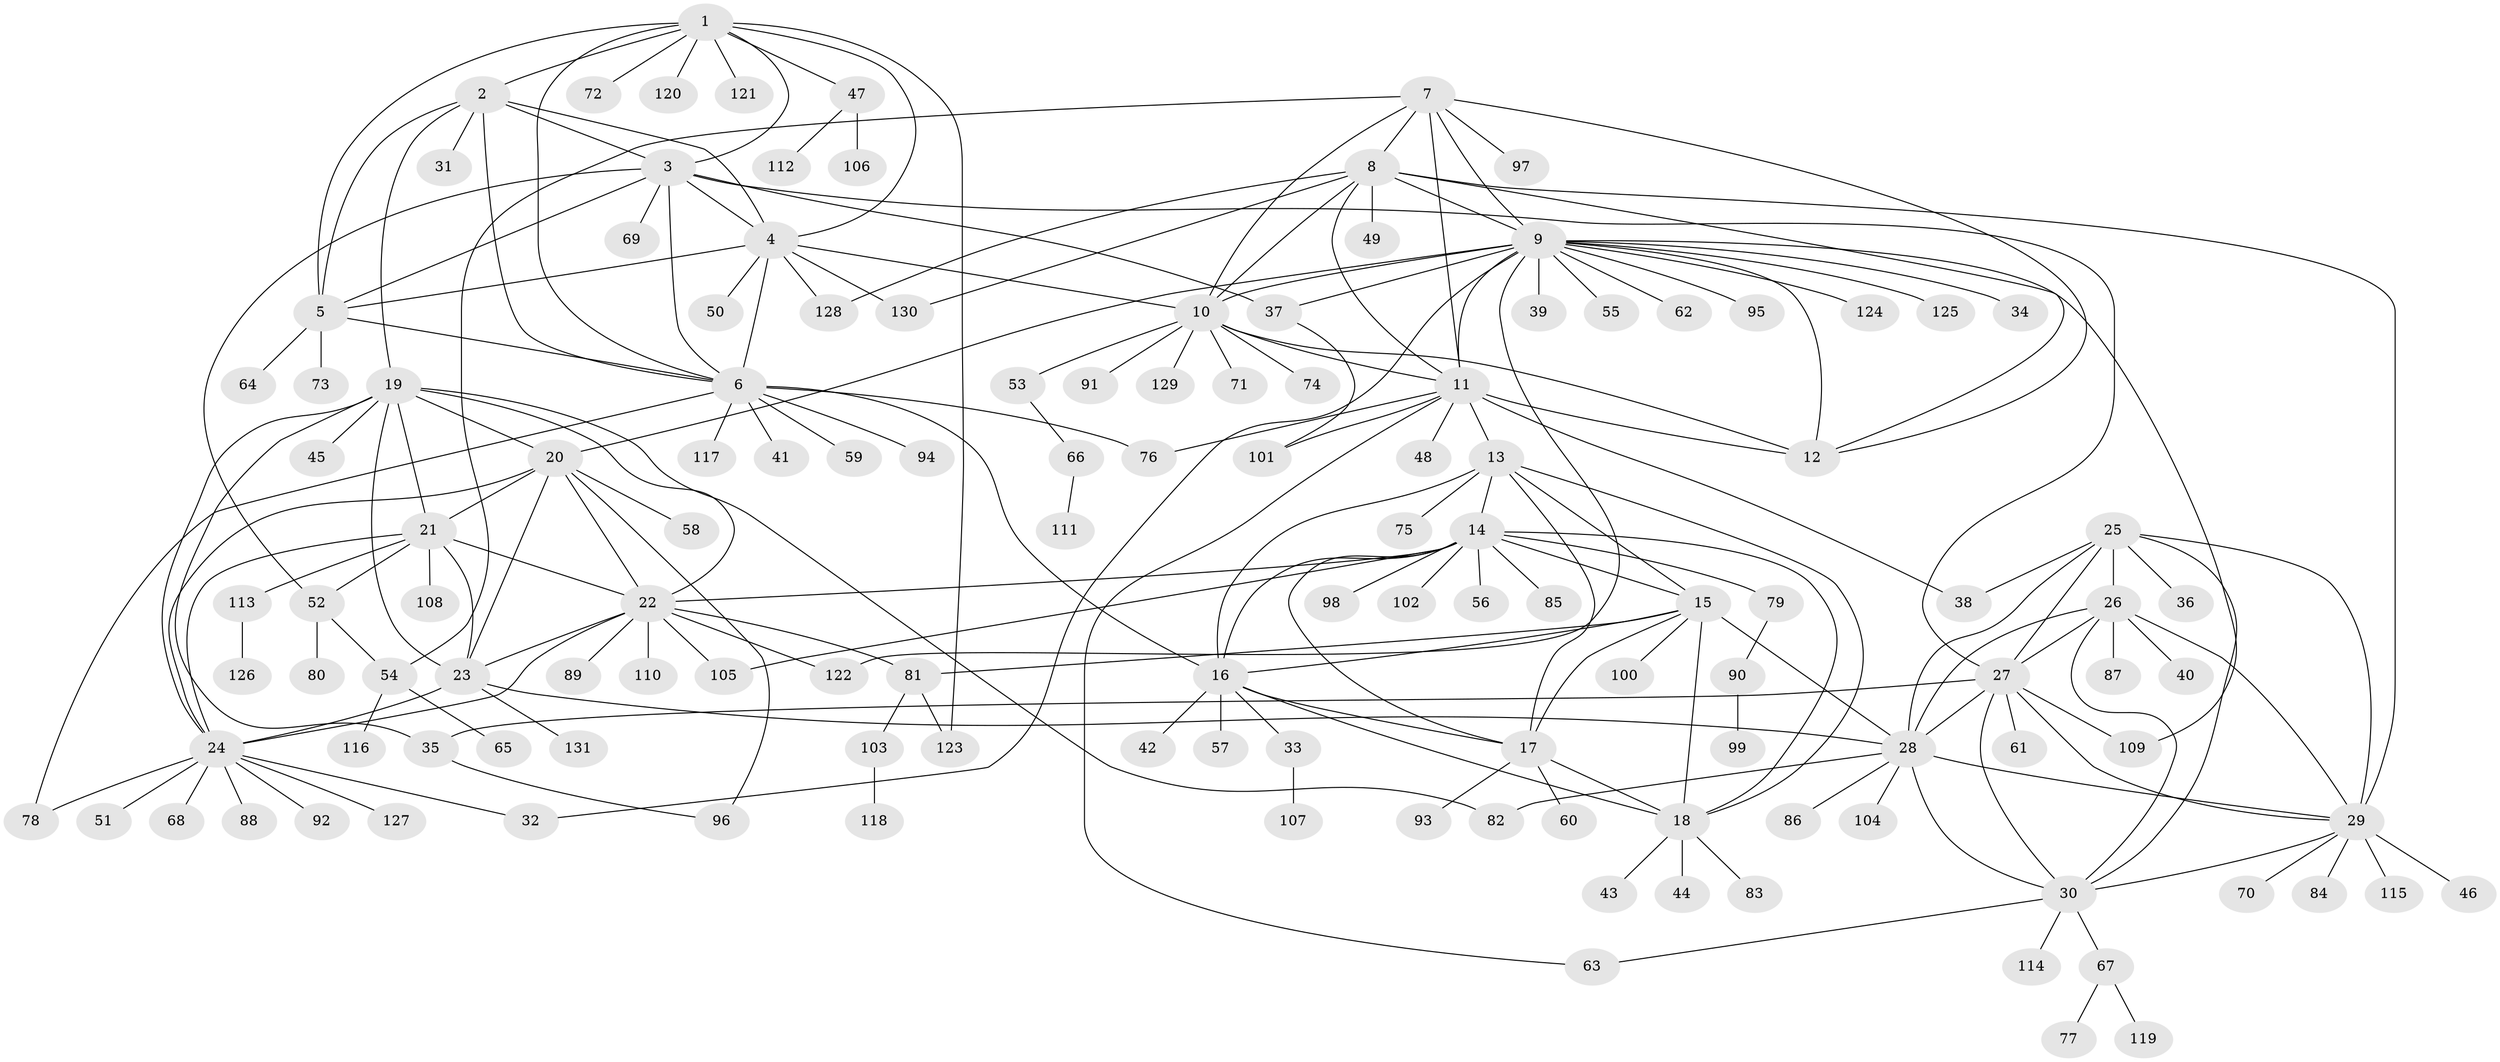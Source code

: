 // Generated by graph-tools (version 1.1) at 2025/50/03/09/25 03:50:31]
// undirected, 131 vertices, 205 edges
graph export_dot {
graph [start="1"]
  node [color=gray90,style=filled];
  1;
  2;
  3;
  4;
  5;
  6;
  7;
  8;
  9;
  10;
  11;
  12;
  13;
  14;
  15;
  16;
  17;
  18;
  19;
  20;
  21;
  22;
  23;
  24;
  25;
  26;
  27;
  28;
  29;
  30;
  31;
  32;
  33;
  34;
  35;
  36;
  37;
  38;
  39;
  40;
  41;
  42;
  43;
  44;
  45;
  46;
  47;
  48;
  49;
  50;
  51;
  52;
  53;
  54;
  55;
  56;
  57;
  58;
  59;
  60;
  61;
  62;
  63;
  64;
  65;
  66;
  67;
  68;
  69;
  70;
  71;
  72;
  73;
  74;
  75;
  76;
  77;
  78;
  79;
  80;
  81;
  82;
  83;
  84;
  85;
  86;
  87;
  88;
  89;
  90;
  91;
  92;
  93;
  94;
  95;
  96;
  97;
  98;
  99;
  100;
  101;
  102;
  103;
  104;
  105;
  106;
  107;
  108;
  109;
  110;
  111;
  112;
  113;
  114;
  115;
  116;
  117;
  118;
  119;
  120;
  121;
  122;
  123;
  124;
  125;
  126;
  127;
  128;
  129;
  130;
  131;
  1 -- 2;
  1 -- 3;
  1 -- 4;
  1 -- 5;
  1 -- 6;
  1 -- 47;
  1 -- 72;
  1 -- 120;
  1 -- 121;
  1 -- 123;
  2 -- 3;
  2 -- 4;
  2 -- 5;
  2 -- 6;
  2 -- 19;
  2 -- 31;
  3 -- 4;
  3 -- 5;
  3 -- 6;
  3 -- 27;
  3 -- 37;
  3 -- 52;
  3 -- 69;
  4 -- 5;
  4 -- 6;
  4 -- 10;
  4 -- 50;
  4 -- 128;
  4 -- 130;
  5 -- 6;
  5 -- 64;
  5 -- 73;
  6 -- 16;
  6 -- 41;
  6 -- 59;
  6 -- 76;
  6 -- 78;
  6 -- 94;
  6 -- 117;
  7 -- 8;
  7 -- 9;
  7 -- 10;
  7 -- 11;
  7 -- 12;
  7 -- 54;
  7 -- 97;
  8 -- 9;
  8 -- 10;
  8 -- 11;
  8 -- 12;
  8 -- 29;
  8 -- 49;
  8 -- 128;
  8 -- 130;
  9 -- 10;
  9 -- 11;
  9 -- 12;
  9 -- 20;
  9 -- 32;
  9 -- 34;
  9 -- 37;
  9 -- 39;
  9 -- 55;
  9 -- 62;
  9 -- 95;
  9 -- 109;
  9 -- 122;
  9 -- 124;
  9 -- 125;
  10 -- 11;
  10 -- 12;
  10 -- 53;
  10 -- 71;
  10 -- 74;
  10 -- 91;
  10 -- 129;
  11 -- 12;
  11 -- 13;
  11 -- 38;
  11 -- 48;
  11 -- 63;
  11 -- 76;
  11 -- 101;
  13 -- 14;
  13 -- 15;
  13 -- 16;
  13 -- 17;
  13 -- 18;
  13 -- 75;
  14 -- 15;
  14 -- 16;
  14 -- 17;
  14 -- 18;
  14 -- 22;
  14 -- 56;
  14 -- 79;
  14 -- 85;
  14 -- 98;
  14 -- 102;
  14 -- 105;
  15 -- 16;
  15 -- 17;
  15 -- 18;
  15 -- 28;
  15 -- 81;
  15 -- 100;
  16 -- 17;
  16 -- 18;
  16 -- 33;
  16 -- 42;
  16 -- 57;
  17 -- 18;
  17 -- 60;
  17 -- 93;
  18 -- 43;
  18 -- 44;
  18 -- 83;
  19 -- 20;
  19 -- 21;
  19 -- 22;
  19 -- 23;
  19 -- 24;
  19 -- 35;
  19 -- 45;
  19 -- 82;
  20 -- 21;
  20 -- 22;
  20 -- 23;
  20 -- 24;
  20 -- 58;
  20 -- 96;
  21 -- 22;
  21 -- 23;
  21 -- 24;
  21 -- 52;
  21 -- 108;
  21 -- 113;
  22 -- 23;
  22 -- 24;
  22 -- 81;
  22 -- 89;
  22 -- 105;
  22 -- 110;
  22 -- 122;
  23 -- 24;
  23 -- 28;
  23 -- 131;
  24 -- 32;
  24 -- 51;
  24 -- 68;
  24 -- 78;
  24 -- 88;
  24 -- 92;
  24 -- 127;
  25 -- 26;
  25 -- 27;
  25 -- 28;
  25 -- 29;
  25 -- 30;
  25 -- 36;
  25 -- 38;
  26 -- 27;
  26 -- 28;
  26 -- 29;
  26 -- 30;
  26 -- 40;
  26 -- 87;
  27 -- 28;
  27 -- 29;
  27 -- 30;
  27 -- 35;
  27 -- 61;
  27 -- 109;
  28 -- 29;
  28 -- 30;
  28 -- 82;
  28 -- 86;
  28 -- 104;
  29 -- 30;
  29 -- 46;
  29 -- 70;
  29 -- 84;
  29 -- 115;
  30 -- 63;
  30 -- 67;
  30 -- 114;
  33 -- 107;
  35 -- 96;
  37 -- 101;
  47 -- 106;
  47 -- 112;
  52 -- 54;
  52 -- 80;
  53 -- 66;
  54 -- 65;
  54 -- 116;
  66 -- 111;
  67 -- 77;
  67 -- 119;
  79 -- 90;
  81 -- 103;
  81 -- 123;
  90 -- 99;
  103 -- 118;
  113 -- 126;
}
